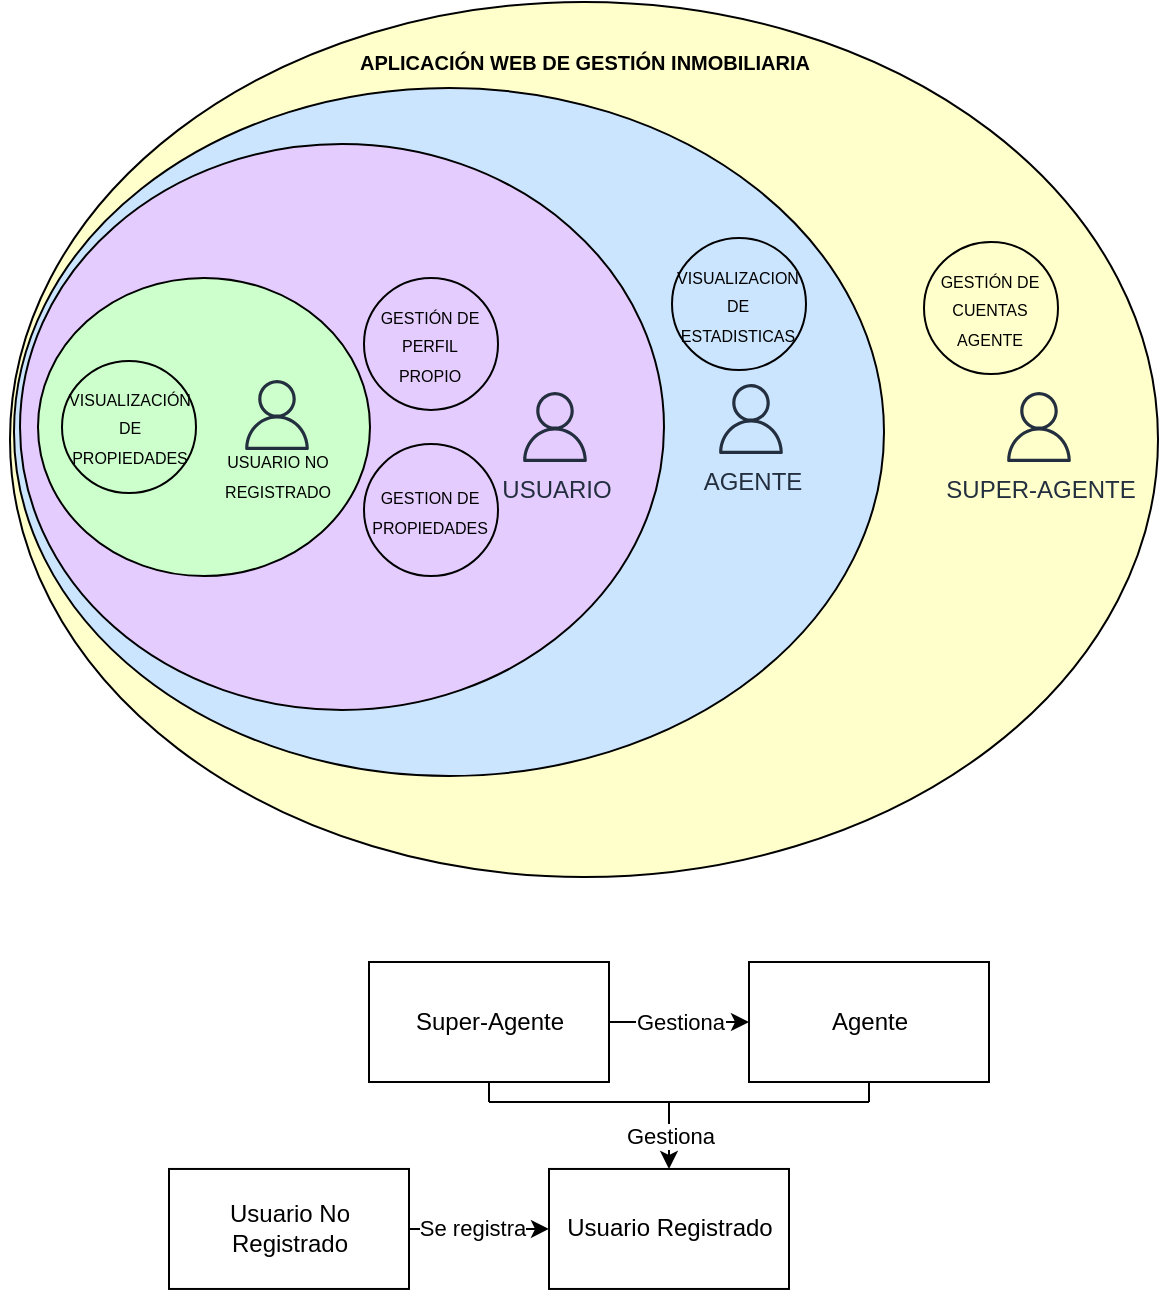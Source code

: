 <mxfile version="12.6.5" type="device"><diagram id="NR7HG8WWwbxZBVhN2zdy" name="Page-1"><mxGraphModel dx="2139" dy="792" grid="1" gridSize="10" guides="1" tooltips="1" connect="1" arrows="1" fold="1" page="1" pageScale="1" pageWidth="827" pageHeight="1169" math="0" shadow="0"><root><mxCell id="0"/><mxCell id="1" parent="0"/><mxCell id="ibY79-B3NXZv0VzNnmTp-1" value="" style="group" vertex="1" connectable="0" parent="1"><mxGeometry x="-558" y="44" width="579" height="441" as="geometry"/></mxCell><mxCell id="ibY79-B3NXZv0VzNnmTp-2" value="" style="ellipse;whiteSpace=wrap;html=1;fillColor=#FFFFCC;" vertex="1" parent="ibY79-B3NXZv0VzNnmTp-1"><mxGeometry x="5" y="-11" width="574" height="437.5" as="geometry"/></mxCell><mxCell id="ibY79-B3NXZv0VzNnmTp-3" value="" style="ellipse;whiteSpace=wrap;html=1;fillColor=#CCE5FF;" vertex="1" parent="ibY79-B3NXZv0VzNnmTp-1"><mxGeometry x="7" y="32" width="435" height="344" as="geometry"/></mxCell><mxCell id="ibY79-B3NXZv0VzNnmTp-4" value="" style="ellipse;whiteSpace=wrap;html=1;fillColor=#E5CCFF;shadow=0;" vertex="1" parent="ibY79-B3NXZv0VzNnmTp-1"><mxGeometry x="10" y="60" width="322" height="283" as="geometry"/></mxCell><mxCell id="ibY79-B3NXZv0VzNnmTp-5" value="" style="ellipse;whiteSpace=wrap;html=1;fillColor=#CCFFCC;" vertex="1" parent="ibY79-B3NXZv0VzNnmTp-1"><mxGeometry x="19" y="126.95" width="166" height="149.1" as="geometry"/></mxCell><mxCell id="ibY79-B3NXZv0VzNnmTp-6" value="AGENTE" style="outlineConnect=0;fontColor=#232F3E;gradientColor=none;fillColor=#232F3E;strokeColor=none;dashed=0;verticalLabelPosition=bottom;verticalAlign=top;align=center;html=1;fontSize=12;fontStyle=0;aspect=fixed;pointerEvents=1;shape=mxgraph.aws4.user;shadow=0;" vertex="1" parent="ibY79-B3NXZv0VzNnmTp-1"><mxGeometry x="358" y="180" width="35" height="35" as="geometry"/></mxCell><mxCell id="ibY79-B3NXZv0VzNnmTp-7" value="" style="group" vertex="1" connectable="0" parent="ibY79-B3NXZv0VzNnmTp-1"><mxGeometry x="182" y="126.95" width="67" height="66" as="geometry"/></mxCell><mxCell id="ibY79-B3NXZv0VzNnmTp-8" value="" style="ellipse;whiteSpace=wrap;html=1;fillColor=#E5CCFF;" vertex="1" parent="ibY79-B3NXZv0VzNnmTp-7"><mxGeometry width="67" height="66" as="geometry"/></mxCell><mxCell id="ibY79-B3NXZv0VzNnmTp-9" value="&lt;span style=&quot;font-size: 8px&quot;&gt;GESTIÓN DE PERFIL PROPIO&lt;/span&gt;" style="text;html=1;strokeColor=none;fillColor=none;align=center;verticalAlign=middle;whiteSpace=wrap;rounded=0;" vertex="1" parent="ibY79-B3NXZv0VzNnmTp-7"><mxGeometry x="4.42" y="23" width="58.17" height="20" as="geometry"/></mxCell><mxCell id="ibY79-B3NXZv0VzNnmTp-10" value="" style="group" vertex="1" connectable="0" parent="ibY79-B3NXZv0VzNnmTp-1"><mxGeometry x="182" y="210.05" width="67" height="66" as="geometry"/></mxCell><mxCell id="ibY79-B3NXZv0VzNnmTp-11" value="" style="ellipse;whiteSpace=wrap;html=1;fillColor=#E5CCFF;" vertex="1" parent="ibY79-B3NXZv0VzNnmTp-10"><mxGeometry width="67" height="66" as="geometry"/></mxCell><mxCell id="ibY79-B3NXZv0VzNnmTp-12" value="&lt;span style=&quot;font-size: 8px&quot;&gt;GESTION DE PROPIEDADES&lt;/span&gt;" style="text;html=1;strokeColor=none;fillColor=none;align=center;verticalAlign=middle;whiteSpace=wrap;rounded=0;" vertex="1" parent="ibY79-B3NXZv0VzNnmTp-10"><mxGeometry x="4.42" y="23" width="58.17" height="20" as="geometry"/></mxCell><mxCell id="ibY79-B3NXZv0VzNnmTp-13" value="USUARIO" style="outlineConnect=0;fontColor=#232F3E;gradientColor=none;fillColor=#232F3E;strokeColor=none;dashed=0;verticalLabelPosition=bottom;verticalAlign=top;align=center;html=1;fontSize=12;fontStyle=0;aspect=fixed;pointerEvents=1;shape=mxgraph.aws4.user;shadow=0;" vertex="1" parent="ibY79-B3NXZv0VzNnmTp-1"><mxGeometry x="260" y="184" width="35" height="35" as="geometry"/></mxCell><mxCell id="ibY79-B3NXZv0VzNnmTp-14" value="&lt;font style=&quot;font-size: 8px&quot;&gt;USUARIO NO &lt;br&gt;REGISTRADO&lt;/font&gt;" style="text;html=1;strokeColor=none;fillColor=none;align=center;verticalAlign=middle;whiteSpace=wrap;rounded=0;" vertex="1" parent="ibY79-B3NXZv0VzNnmTp-1"><mxGeometry x="81.5" y="215" width="114" height="20" as="geometry"/></mxCell><mxCell id="ibY79-B3NXZv0VzNnmTp-15" value="" style="group" vertex="1" connectable="0" parent="ibY79-B3NXZv0VzNnmTp-1"><mxGeometry x="81.5" y="178" width="114" height="47" as="geometry"/></mxCell><mxCell id="ibY79-B3NXZv0VzNnmTp-16" value="" style="outlineConnect=0;fontColor=#232F3E;gradientColor=none;fillColor=#232F3E;strokeColor=none;dashed=0;verticalLabelPosition=bottom;verticalAlign=top;align=center;html=1;fontSize=12;fontStyle=0;aspect=fixed;pointerEvents=1;shape=mxgraph.aws4.user;shadow=0;" vertex="1" parent="ibY79-B3NXZv0VzNnmTp-15"><mxGeometry x="39.5" width="35" height="35" as="geometry"/></mxCell><mxCell id="ibY79-B3NXZv0VzNnmTp-17" value="" style="group" vertex="1" connectable="0" parent="ibY79-B3NXZv0VzNnmTp-1"><mxGeometry x="336" y="107" width="67" height="66" as="geometry"/></mxCell><mxCell id="ibY79-B3NXZv0VzNnmTp-18" value="" style="group;fillColor=#CCE5FF;" vertex="1" connectable="0" parent="ibY79-B3NXZv0VzNnmTp-17"><mxGeometry width="67" height="66" as="geometry"/></mxCell><mxCell id="ibY79-B3NXZv0VzNnmTp-19" value="" style="ellipse;whiteSpace=wrap;html=1;fillColor=#CCE5FF;" vertex="1" parent="ibY79-B3NXZv0VzNnmTp-17"><mxGeometry width="67" height="66" as="geometry"/></mxCell><mxCell id="ibY79-B3NXZv0VzNnmTp-20" value="&lt;font style=&quot;font-size: 8px&quot;&gt;VISUALIZACION&lt;br&gt;DE&lt;br&gt;ESTADISTICAS&lt;/font&gt;" style="text;html=1;strokeColor=none;fillColor=#CCE5FF;align=center;verticalAlign=middle;whiteSpace=wrap;rounded=0;" vertex="1" parent="ibY79-B3NXZv0VzNnmTp-17"><mxGeometry x="4.42" y="23" width="58.17" height="20" as="geometry"/></mxCell><mxCell id="ibY79-B3NXZv0VzNnmTp-21" value="" style="group" vertex="1" connectable="0" parent="ibY79-B3NXZv0VzNnmTp-1"><mxGeometry x="31" y="168.5" width="67" height="66" as="geometry"/></mxCell><mxCell id="ibY79-B3NXZv0VzNnmTp-22" value="" style="ellipse;whiteSpace=wrap;html=1;fillColor=#CCFFCC;" vertex="1" parent="ibY79-B3NXZv0VzNnmTp-21"><mxGeometry width="67" height="66" as="geometry"/></mxCell><mxCell id="ibY79-B3NXZv0VzNnmTp-23" value="&lt;span style=&quot;font-size: 8px&quot;&gt;VISUALIZACIÓN&lt;br&gt;DE&lt;br&gt;PROPIEDADES&lt;br&gt;&lt;/span&gt;" style="text;html=1;strokeColor=none;fillColor=none;align=center;verticalAlign=middle;whiteSpace=wrap;rounded=0;" vertex="1" parent="ibY79-B3NXZv0VzNnmTp-21"><mxGeometry x="5.5" y="22" width="56" height="20" as="geometry"/></mxCell><mxCell id="ibY79-B3NXZv0VzNnmTp-24" value="&lt;font style=&quot;font-size: 10px&quot;&gt;&lt;b&gt;APLICACIÓN WEB DE GESTIÓN INMOBILIARIA&lt;/b&gt;&lt;/font&gt;" style="text;html=1;strokeColor=none;fillColor=none;align=center;verticalAlign=middle;whiteSpace=wrap;rounded=0;" vertex="1" parent="ibY79-B3NXZv0VzNnmTp-1"><mxGeometry x="160.5" width="263" height="37" as="geometry"/></mxCell><mxCell id="ibY79-B3NXZv0VzNnmTp-25" value="SUPER-AGENTE" style="outlineConnect=0;fontColor=#232F3E;gradientColor=none;fillColor=#232F3E;strokeColor=none;dashed=0;verticalLabelPosition=bottom;verticalAlign=top;align=center;html=1;fontSize=12;fontStyle=0;aspect=fixed;pointerEvents=1;shape=mxgraph.aws4.user;shadow=0;" vertex="1" parent="ibY79-B3NXZv0VzNnmTp-1"><mxGeometry x="502" y="184" width="35" height="35" as="geometry"/></mxCell><mxCell id="ibY79-B3NXZv0VzNnmTp-26" value="" style="group;fillColor=#FFF4C3;" vertex="1" connectable="0" parent="ibY79-B3NXZv0VzNnmTp-1"><mxGeometry x="462" y="109" width="81" height="66" as="geometry"/></mxCell><mxCell id="ibY79-B3NXZv0VzNnmTp-27" value="" style="group;fillColor=#FFFFCC;" vertex="1" connectable="0" parent="ibY79-B3NXZv0VzNnmTp-26"><mxGeometry width="81" height="66" as="geometry"/></mxCell><mxCell id="ibY79-B3NXZv0VzNnmTp-28" value="" style="ellipse;whiteSpace=wrap;html=1;fillColor=#FFFFCC;" vertex="1" parent="ibY79-B3NXZv0VzNnmTp-26"><mxGeometry width="67" height="66" as="geometry"/></mxCell><mxCell id="ibY79-B3NXZv0VzNnmTp-29" value="&lt;font style=&quot;font-size: 8px&quot;&gt;GESTIÓN DE&lt;br&gt;CUENTAS&lt;br&gt;AGENTE&lt;br&gt;&lt;/font&gt;" style="text;html=1;strokeColor=none;fillColor=#FFFFCC;align=center;verticalAlign=middle;whiteSpace=wrap;rounded=0;" vertex="1" parent="ibY79-B3NXZv0VzNnmTp-26"><mxGeometry x="4.42" y="23" width="58.17" height="20" as="geometry"/></mxCell><mxCell id="ibY79-B3NXZv0VzNnmTp-30" value="Super-Agente" style="rounded=0;whiteSpace=wrap;html=1;" vertex="1" parent="1"><mxGeometry x="-373.5" y="513" width="120" height="60" as="geometry"/></mxCell><mxCell id="ibY79-B3NXZv0VzNnmTp-31" value="Se registra" style="endArrow=classic;html=1;exitX=1;exitY=0.5;exitDx=0;exitDy=0;entryX=0;entryY=0.5;entryDx=0;entryDy=0;" edge="1" parent="1" source="ibY79-B3NXZv0VzNnmTp-39" target="ibY79-B3NXZv0VzNnmTp-38"><mxGeometry x="-0.111" width="50" height="50" relative="1" as="geometry"><mxPoint x="-430.33" y="706.48" as="sourcePoint"/><mxPoint x="-313.5" y="683" as="targetPoint"/><mxPoint as="offset"/></mxGeometry></mxCell><mxCell id="ibY79-B3NXZv0VzNnmTp-32" value="Gestiona" style="endArrow=classic;html=1;entryX=0;entryY=0.5;entryDx=0;entryDy=0;exitX=1;exitY=0.5;exitDx=0;exitDy=0;" edge="1" parent="1" source="ibY79-B3NXZv0VzNnmTp-30"><mxGeometry width="50" height="50" relative="1" as="geometry"><mxPoint x="-420.33" y="716.48" as="sourcePoint"/><mxPoint x="-183.5" y="543" as="targetPoint"/></mxGeometry></mxCell><mxCell id="ibY79-B3NXZv0VzNnmTp-33" value="" style="endArrow=none;html=1;entryX=0.5;entryY=1;entryDx=0;entryDy=0;" edge="1" parent="1" target="ibY79-B3NXZv0VzNnmTp-37"><mxGeometry width="50" height="50" relative="1" as="geometry"><mxPoint x="-123.5" y="583" as="sourcePoint"/><mxPoint x="-133.5" y="573" as="targetPoint"/></mxGeometry></mxCell><mxCell id="ibY79-B3NXZv0VzNnmTp-34" value="" style="endArrow=none;html=1;entryX=0.5;entryY=1;entryDx=0;entryDy=0;" edge="1" parent="1" target="ibY79-B3NXZv0VzNnmTp-30"><mxGeometry width="50" height="50" relative="1" as="geometry"><mxPoint x="-313.5" y="583" as="sourcePoint"/><mxPoint x="-123.5" y="583" as="targetPoint"/></mxGeometry></mxCell><mxCell id="ibY79-B3NXZv0VzNnmTp-35" value="" style="endArrow=none;html=1;" edge="1" parent="1"><mxGeometry width="50" height="50" relative="1" as="geometry"><mxPoint x="-313.5" y="583" as="sourcePoint"/><mxPoint x="-123.5" y="583" as="targetPoint"/></mxGeometry></mxCell><mxCell id="ibY79-B3NXZv0VzNnmTp-36" value="Gestiona" style="endArrow=classic;html=1;entryX=0.5;entryY=0;entryDx=0;entryDy=0;" edge="1" parent="1" target="ibY79-B3NXZv0VzNnmTp-38"><mxGeometry width="50" height="50" relative="1" as="geometry"><mxPoint x="-223.5" y="583" as="sourcePoint"/><mxPoint x="-273.5" y="676.48" as="targetPoint"/></mxGeometry></mxCell><mxCell id="ibY79-B3NXZv0VzNnmTp-37" value="Agente" style="rounded=0;whiteSpace=wrap;html=1;" vertex="1" parent="1"><mxGeometry x="-183.5" y="513" width="120" height="60" as="geometry"/></mxCell><mxCell id="ibY79-B3NXZv0VzNnmTp-38" value="Usuario Registrado" style="rounded=0;whiteSpace=wrap;html=1;" vertex="1" parent="1"><mxGeometry x="-283.5" y="616.48" width="120" height="60" as="geometry"/></mxCell><mxCell id="ibY79-B3NXZv0VzNnmTp-39" value="Usuario No Registrado" style="rounded=0;whiteSpace=wrap;html=1;" vertex="1" parent="1"><mxGeometry x="-473.5" y="616.48" width="120" height="60" as="geometry"/></mxCell></root></mxGraphModel></diagram></mxfile>